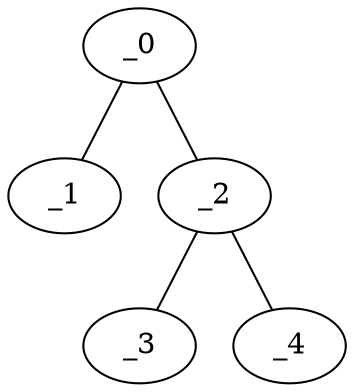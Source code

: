 graph TP1_0078 {
	_0	 [x="0.539828",
		y="3.03311"];
	_1	 [x="2.13922",
		y="2.19914"];
	_0 -- _1;
	_2	 [x="1.5",
		y="0.75"];
	_0 -- _2;
	_3	 [x="1.16206",
		y="3.04092"];
	_2 -- _3;
	_4	 [x="0.192483",
		y="0.00940342"];
	_2 -- _4;
}
